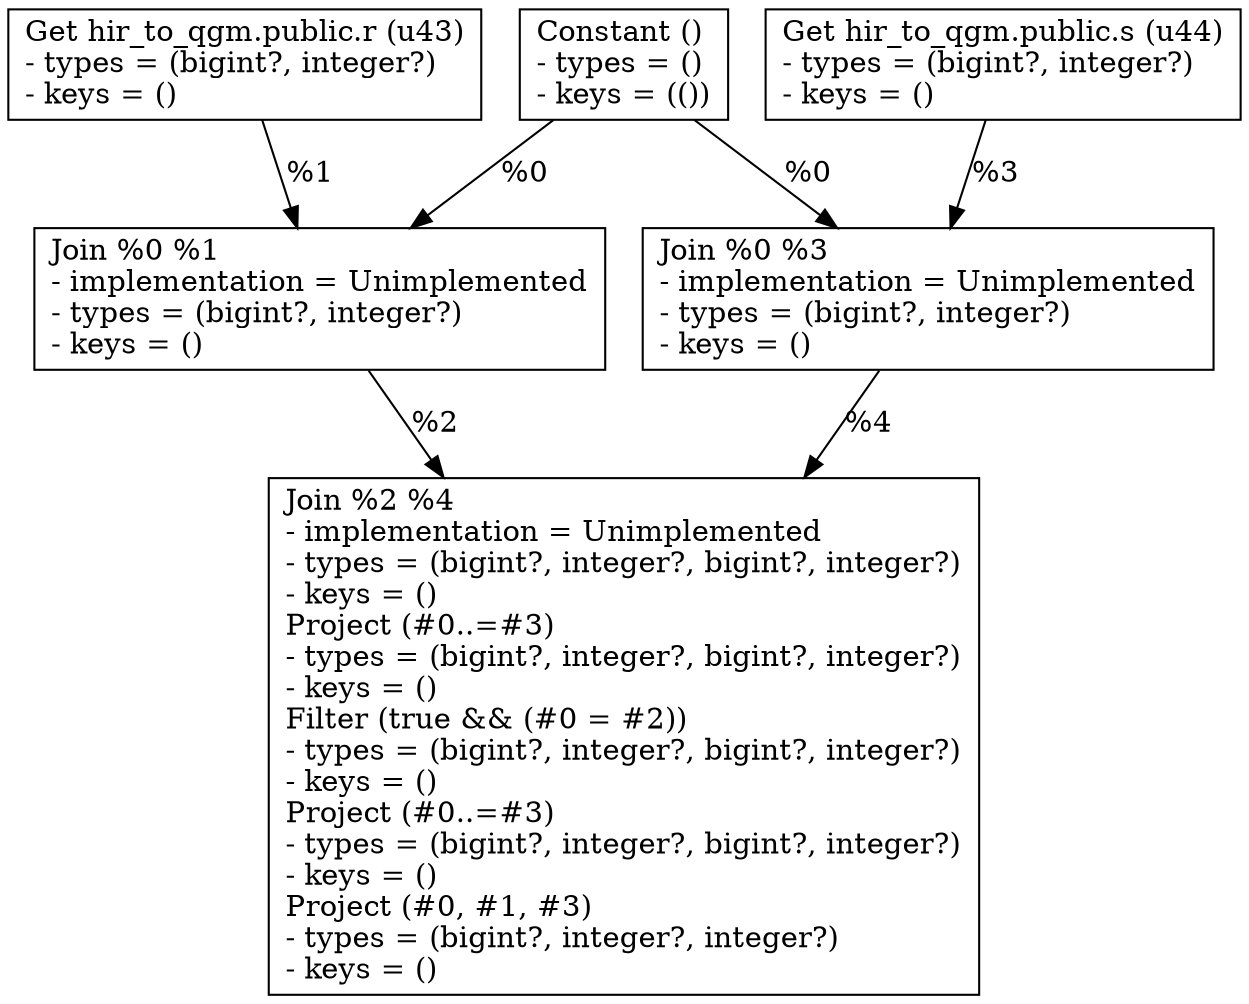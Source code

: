 digraph G {
    node0 [shape = record, label="Constant ()\l- types = ()\l- keys = (())\l"]
    node1 [shape = record, label="Get hir_to_qgm.public.r (u43)\l- types = (bigint?, integer?)\l- keys = ()\l"]
    node2 [shape = record, label="Join %0 %1\l- implementation = Unimplemented\l- types = (bigint?, integer?)\l- keys = ()\l"]
    node3 [shape = record, label="Get hir_to_qgm.public.s (u44)\l- types = (bigint?, integer?)\l- keys = ()\l"]
    node4 [shape = record, label="Join %0 %3\l- implementation = Unimplemented\l- types = (bigint?, integer?)\l- keys = ()\l"]
    node5 [shape = record, label="Join %2 %4\l- implementation = Unimplemented\l- types = (bigint?, integer?, bigint?, integer?)\l- keys = ()\lProject (#0..=#3)\l- types = (bigint?, integer?, bigint?, integer?)\l- keys = ()\lFilter (true && (#0 = #2))\l- types = (bigint?, integer?, bigint?, integer?)\l- keys = ()\lProject (#0..=#3)\l- types = (bigint?, integer?, bigint?, integer?)\l- keys = ()\lProject (#0, #1, #3)\l- types = (bigint?, integer?, integer?)\l- keys = ()\l"]
    node2 -> node5 [label = "%2\l"]
    node0 -> node4 [label = "%0\l"]
    node3 -> node4 [label = "%3\l"]
    node1 -> node2 [label = "%1\l"]
    node4 -> node5 [label = "%4\l"]
    node0 -> node2 [label = "%0\l"]
}
